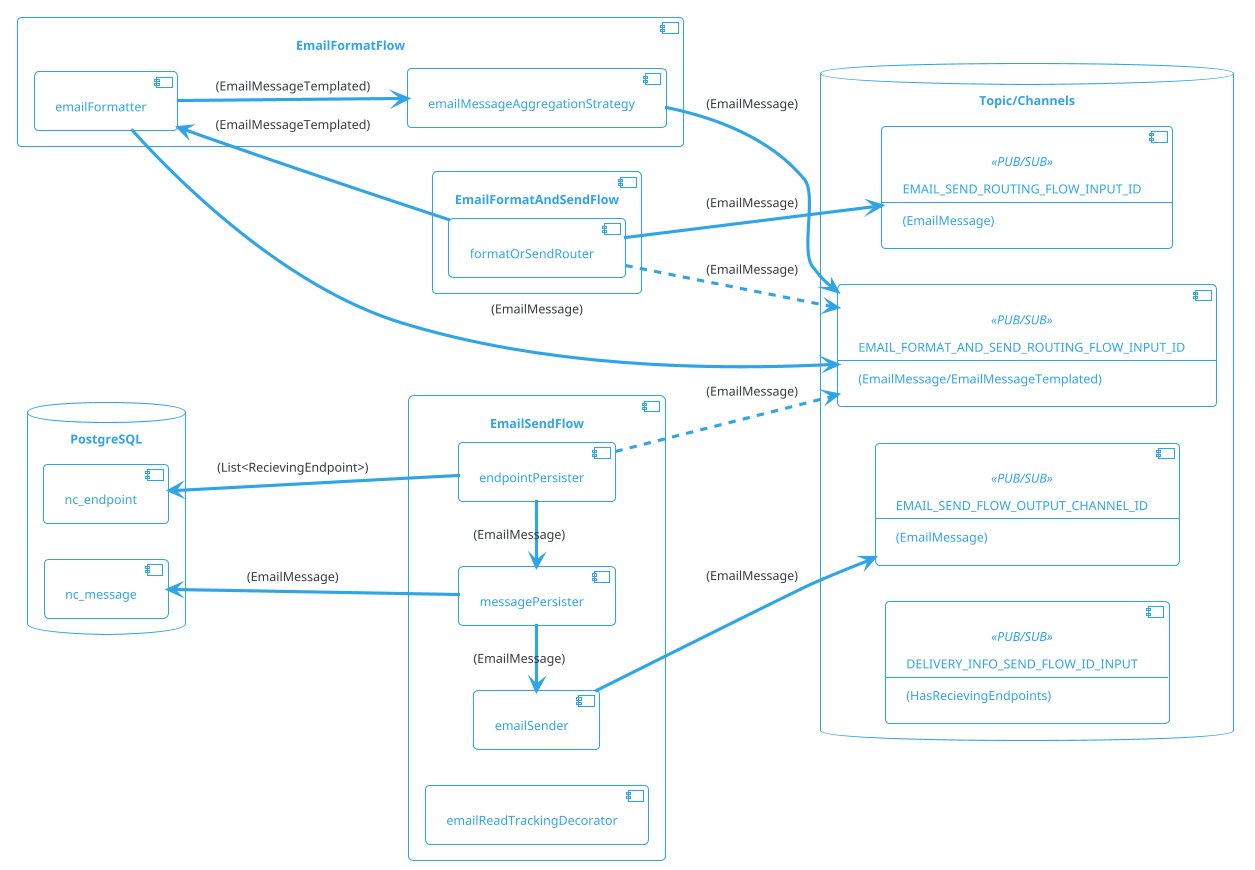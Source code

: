 @startuml

!theme cerulean-outline

left to right direction

skinparam backgroundcolor White
skinparam component {
    backgroundColor<<user defined>> LightGray
}

database "PostgreSQL" {
    [nc_message]
    [nc_endpoint]
}

database "Topic/Channels" {
    component EMAIL_FORMAT_AND_SEND_ROUTING_FLOW_INPUT_ID<<PUB/SUB>>[
        EMAIL_FORMAT_AND_SEND_ROUTING_FLOW_INPUT_ID
        --
        (EmailMessage/EmailMessageTemplated)
    ]

    component EMAIL_SEND_ROUTING_FLOW_INPUT_ID<<PUB/SUB>>[
        EMAIL_SEND_ROUTING_FLOW_INPUT_ID
        --
        (EmailMessage)
    ]

    component EMAIL_SEND_FLOW_OUTPUT_CHANNEL_ID<<PUB/SUB>>[
        EMAIL_SEND_FLOW_OUTPUT_CHANNEL_ID
        --
        (EmailMessage)
    ]

    component DELIVERY_INFO_SEND_FLOW_ID_INPUT<<PUB/SUB>>  [
        DELIVERY_INFO_SEND_FLOW_ID_INPUT
        --
        (HasRecievingEndpoints)
    ]

}

component "EmailSendFlow" {
    [emailReadTrackingDecorator]
    [endpointPersister]
    [messagePersister]
    [emailSender]

    endpointPersister -l-> messagePersister: (EmailMessage)
    messagePersister -l--> emailSender: (EmailMessage)

    messagePersister -u-> nc_message: (EmailMessage)
    endpointPersister -u-> nc_endpoint: (List<RecievingEndpoint>)

    endpointPersister ..> EMAIL_FORMAT_AND_SEND_ROUTING_FLOW_INPUT_ID : (EmailMessage) 
    emailSender --> EMAIL_SEND_FLOW_OUTPUT_CHANNEL_ID : (EmailMessage) 

}

component "EmailFormatFlow" {
    [emailFormatter]
    [emailMessageAggregationStrategy]

    emailFormatter --> emailMessageAggregationStrategy: (EmailMessageTemplated)
''    emailFormatter -l-> endpointPersister : (EmailMessage)
''    emailMessageAggregationStrategy -l-> endpointPersister : (EmailMessage)

    emailFormatter --> EMAIL_FORMAT_AND_SEND_ROUTING_FLOW_INPUT_ID : (EmailMessage) 
    emailMessageAggregationStrategy --> EMAIL_FORMAT_AND_SEND_ROUTING_FLOW_INPUT_ID : (EmailMessage) 
}

component "EmailFormatAndSendFlow" {
    [formatOrSendRouter]

    formatOrSendRouter -l-> emailFormatter : (EmailMessageTemplated)
    formatOrSendRouter -l-> EMAIL_SEND_ROUTING_FLOW_INPUT_ID : (EmailMessage)

    formatOrSendRouter ..> EMAIL_FORMAT_AND_SEND_ROUTING_FLOW_INPUT_ID : (EmailMessage) 
}





@enduml